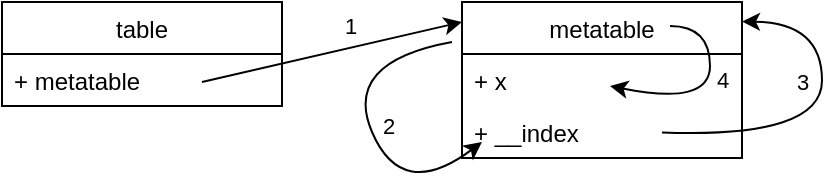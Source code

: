 <mxfile version="19.0.3" type="device"><diagram id="WBjxoQ3HH-ZmywF2IaYV" name="Page-1"><mxGraphModel dx="1422" dy="905" grid="1" gridSize="10" guides="1" tooltips="1" connect="1" arrows="1" fold="1" page="1" pageScale="1" pageWidth="850" pageHeight="1100" math="0" shadow="0"><root><mxCell id="0"/><mxCell id="1" parent="0"/><mxCell id="L4jR_dDymTpA70vB0lOK-3" value="table" style="swimlane;fontStyle=0;childLayout=stackLayout;horizontal=1;startSize=26;fillColor=none;horizontalStack=0;resizeParent=1;resizeParentMax=0;resizeLast=0;collapsible=1;marginBottom=0;" vertex="1" parent="1"><mxGeometry x="280" y="280" width="140" height="52" as="geometry"/></mxCell><mxCell id="L4jR_dDymTpA70vB0lOK-4" value="+ metatable" style="text;strokeColor=none;fillColor=none;align=left;verticalAlign=top;spacingLeft=4;spacingRight=4;overflow=hidden;rotatable=0;points=[[0,0.5],[1,0.5]];portConstraint=eastwest;" vertex="1" parent="L4jR_dDymTpA70vB0lOK-3"><mxGeometry y="26" width="140" height="26" as="geometry"/></mxCell><mxCell id="L4jR_dDymTpA70vB0lOK-7" value="metatable" style="swimlane;fontStyle=0;childLayout=stackLayout;horizontal=1;startSize=26;fillColor=none;horizontalStack=0;resizeParent=1;resizeParentMax=0;resizeLast=0;collapsible=1;marginBottom=0;" vertex="1" parent="1"><mxGeometry x="510" y="280" width="140" height="78" as="geometry"/></mxCell><mxCell id="L4jR_dDymTpA70vB0lOK-9" value="+ x" style="text;strokeColor=none;fillColor=none;align=left;verticalAlign=top;spacingLeft=4;spacingRight=4;overflow=hidden;rotatable=0;points=[[0,0.5],[1,0.5]];portConstraint=eastwest;" vertex="1" parent="L4jR_dDymTpA70vB0lOK-7"><mxGeometry y="26" width="140" height="26" as="geometry"/></mxCell><mxCell id="L4jR_dDymTpA70vB0lOK-14" value="" style="curved=1;endArrow=classic;html=1;rounded=0;" edge="1" parent="L4jR_dDymTpA70vB0lOK-7"><mxGeometry width="50" height="50" relative="1" as="geometry"><mxPoint x="104" y="12" as="sourcePoint"/><mxPoint x="74" y="42" as="targetPoint"/><Array as="points"><mxPoint x="124" y="12"/><mxPoint x="124" y="52"/></Array></mxGeometry></mxCell><mxCell id="L4jR_dDymTpA70vB0lOK-18" value="4" style="edgeLabel;html=1;align=center;verticalAlign=middle;resizable=0;points=[];" vertex="1" connectable="0" parent="L4jR_dDymTpA70vB0lOK-14"><mxGeometry x="0.314" y="-4" relative="1" as="geometry"><mxPoint x="18" y="-7" as="offset"/></mxGeometry></mxCell><mxCell id="L4jR_dDymTpA70vB0lOK-8" value="+ __index" style="text;strokeColor=none;fillColor=none;align=left;verticalAlign=top;spacingLeft=4;spacingRight=4;overflow=hidden;rotatable=0;points=[[0,0.5],[1,0.5]];portConstraint=eastwest;" vertex="1" parent="L4jR_dDymTpA70vB0lOK-7"><mxGeometry y="52" width="140" height="26" as="geometry"/></mxCell><mxCell id="L4jR_dDymTpA70vB0lOK-12" value="" style="endArrow=classic;html=1;rounded=0;" edge="1" parent="1"><mxGeometry width="50" height="50" relative="1" as="geometry"><mxPoint x="380" y="320" as="sourcePoint"/><mxPoint x="510" y="290" as="targetPoint"/></mxGeometry></mxCell><mxCell id="L4jR_dDymTpA70vB0lOK-15" value="1" style="edgeLabel;html=1;align=center;verticalAlign=middle;resizable=0;points=[];" vertex="1" connectable="0" parent="L4jR_dDymTpA70vB0lOK-12"><mxGeometry x="0.455" y="-2" relative="1" as="geometry"><mxPoint x="-21" y="-8" as="offset"/></mxGeometry></mxCell><mxCell id="L4jR_dDymTpA70vB0lOK-11" value="" style="curved=1;endArrow=classic;html=1;rounded=0;" edge="1" parent="1"><mxGeometry width="50" height="50" relative="1" as="geometry"><mxPoint x="610" y="345.25" as="sourcePoint"/><mxPoint x="650" y="289.75" as="targetPoint"/><Array as="points"><mxPoint x="690" y="348.25"/><mxPoint x="690" y="290.25"/></Array></mxGeometry></mxCell><mxCell id="L4jR_dDymTpA70vB0lOK-17" value="3" style="edgeLabel;html=1;align=center;verticalAlign=middle;resizable=0;points=[];" vertex="1" connectable="0" parent="L4jR_dDymTpA70vB0lOK-11"><mxGeometry x="0.037" y="4" relative="1" as="geometry"><mxPoint x="-6" y="-16" as="offset"/></mxGeometry></mxCell><mxCell id="L4jR_dDymTpA70vB0lOK-13" value="" style="curved=1;endArrow=classic;html=1;rounded=0;" edge="1" parent="1"><mxGeometry width="50" height="50" relative="1" as="geometry"><mxPoint x="505" y="300" as="sourcePoint"/><mxPoint x="520" y="350" as="targetPoint"/><Array as="points"><mxPoint x="450" y="310"/><mxPoint x="480" y="380"/></Array></mxGeometry></mxCell><mxCell id="L4jR_dDymTpA70vB0lOK-16" value="2" style="edgeLabel;html=1;align=center;verticalAlign=middle;resizable=0;points=[];" vertex="1" connectable="0" parent="L4jR_dDymTpA70vB0lOK-13"><mxGeometry x="0.611" y="8" relative="1" as="geometry"><mxPoint x="-14" y="-23" as="offset"/></mxGeometry></mxCell></root></mxGraphModel></diagram></mxfile>